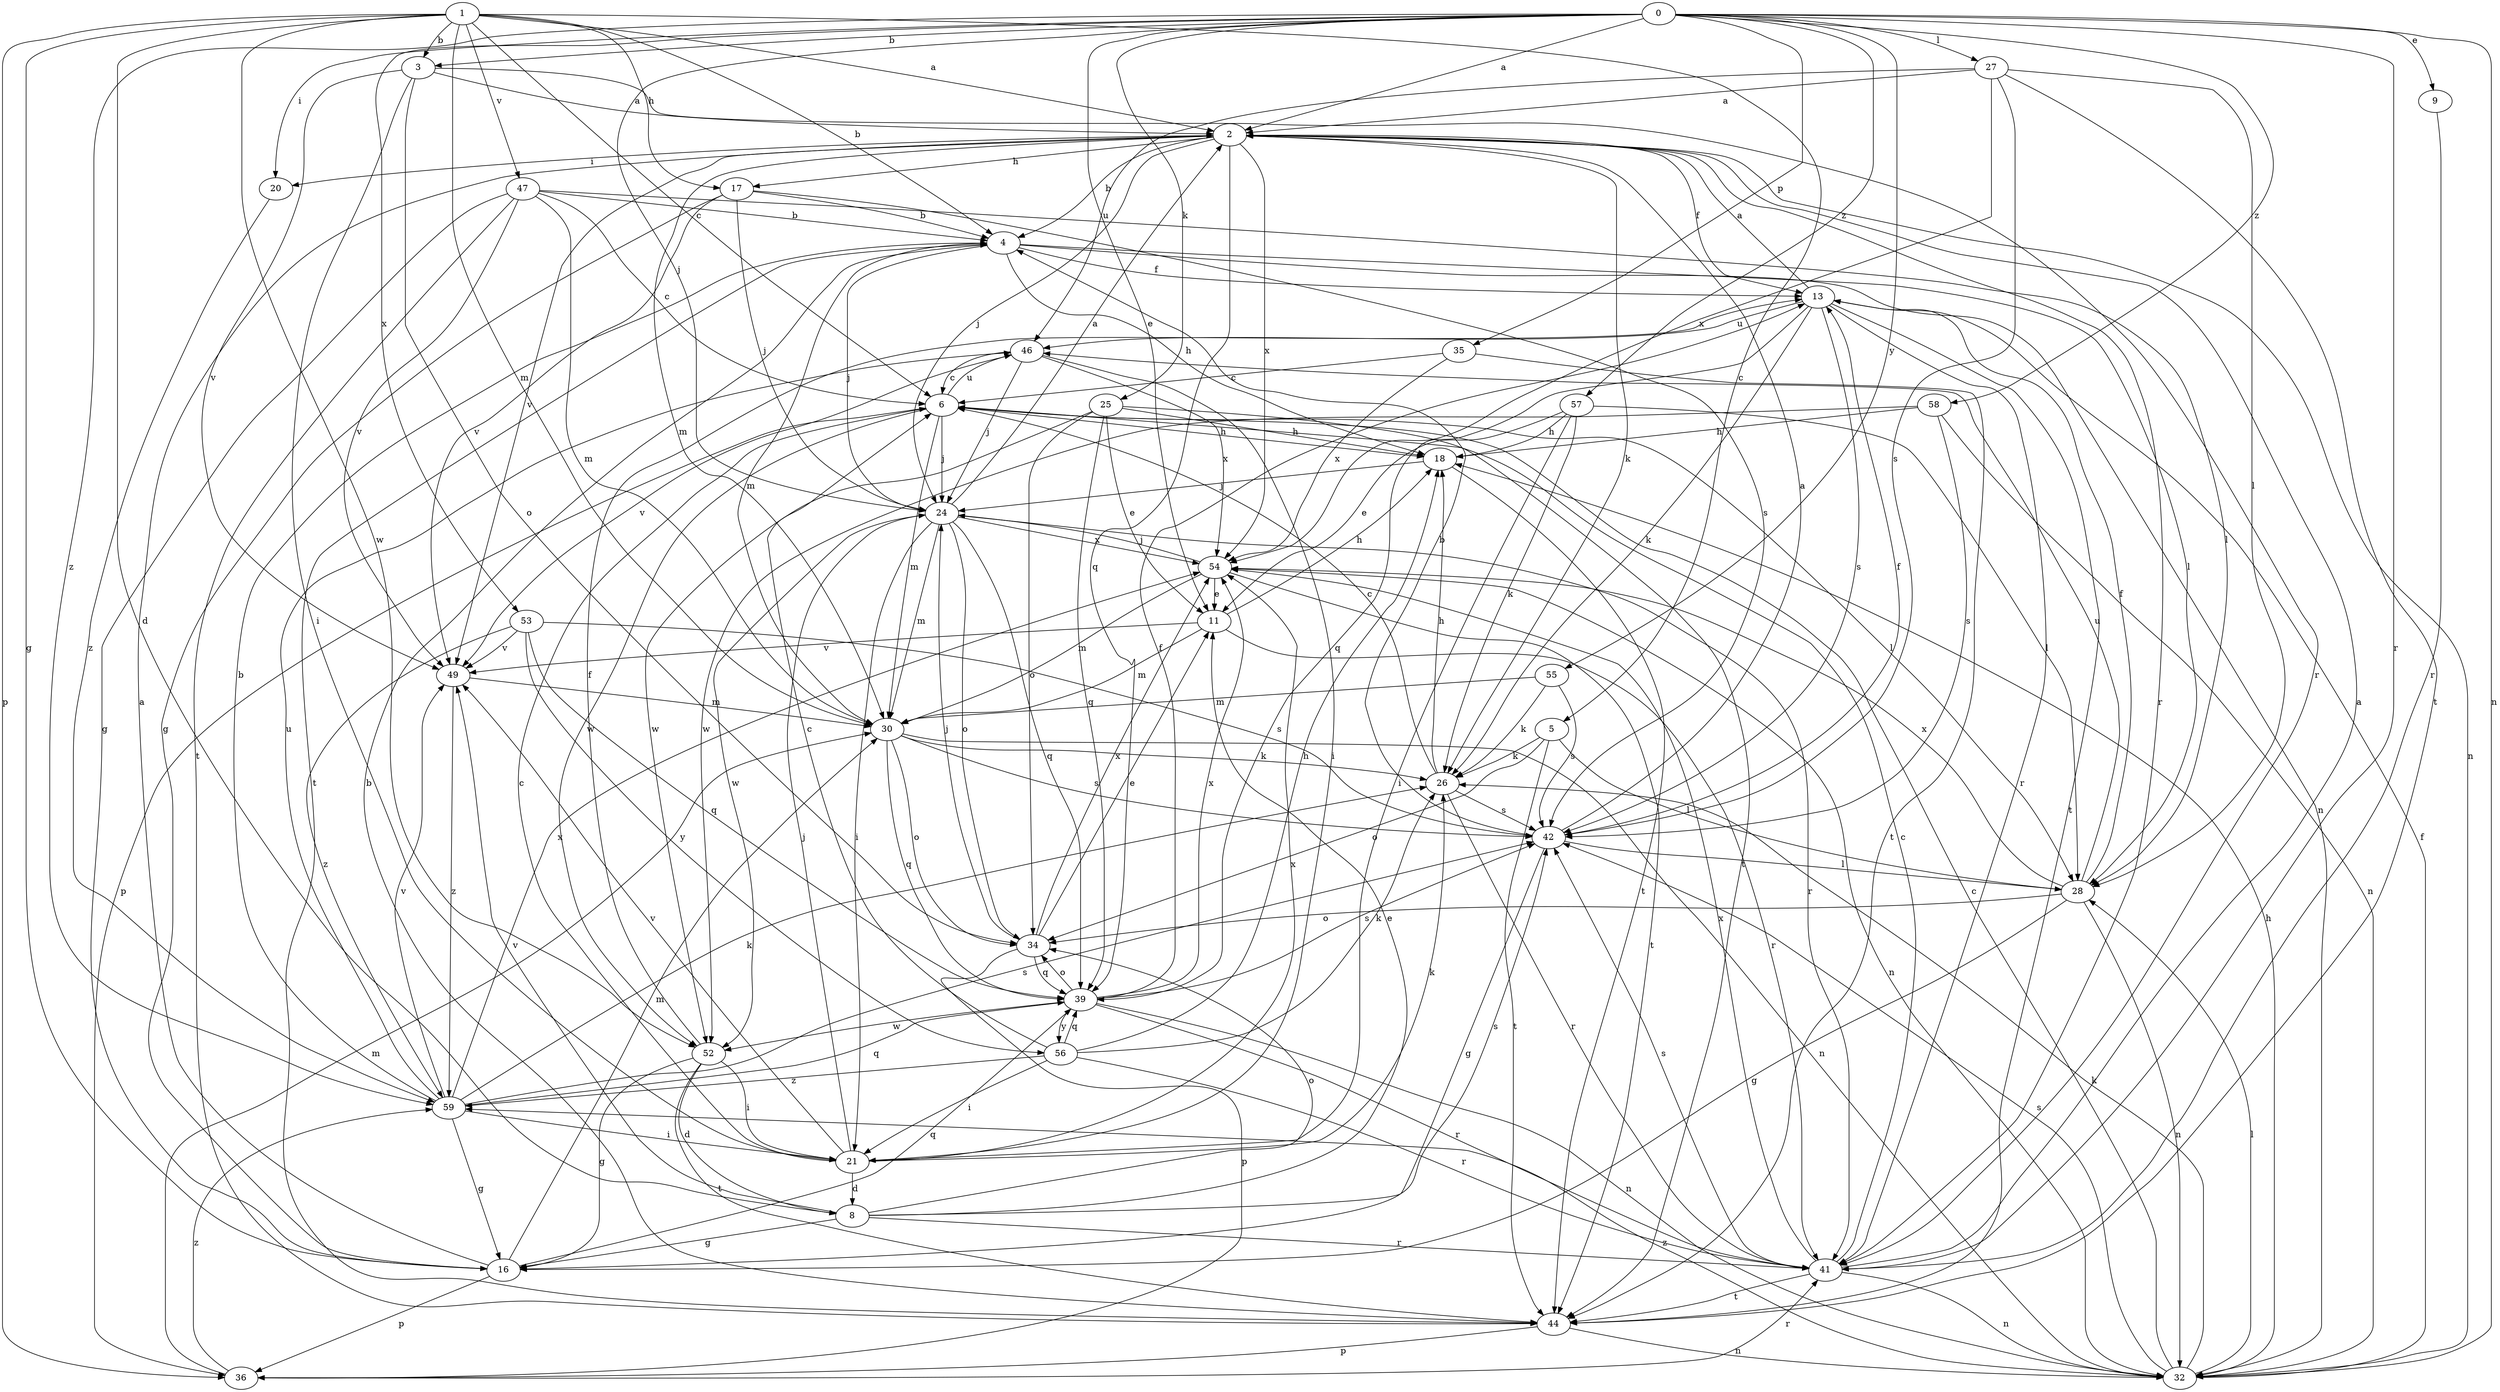 strict digraph  {
0;
1;
2;
3;
4;
5;
6;
8;
9;
11;
13;
16;
17;
18;
20;
21;
24;
25;
26;
27;
28;
30;
32;
34;
35;
36;
39;
41;
42;
44;
46;
47;
49;
52;
53;
54;
55;
56;
57;
58;
59;
0 -> 2  [label=a];
0 -> 3  [label=b];
0 -> 9  [label=e];
0 -> 11  [label=e];
0 -> 20  [label=i];
0 -> 24  [label=j];
0 -> 25  [label=k];
0 -> 27  [label=l];
0 -> 32  [label=n];
0 -> 35  [label=p];
0 -> 41  [label=r];
0 -> 53  [label=x];
0 -> 55  [label=y];
0 -> 57  [label=z];
0 -> 58  [label=z];
0 -> 59  [label=z];
1 -> 2  [label=a];
1 -> 3  [label=b];
1 -> 4  [label=b];
1 -> 5  [label=c];
1 -> 6  [label=c];
1 -> 8  [label=d];
1 -> 16  [label=g];
1 -> 17  [label=h];
1 -> 30  [label=m];
1 -> 36  [label=p];
1 -> 47  [label=v];
1 -> 52  [label=w];
2 -> 4  [label=b];
2 -> 13  [label=f];
2 -> 17  [label=h];
2 -> 20  [label=i];
2 -> 24  [label=j];
2 -> 26  [label=k];
2 -> 30  [label=m];
2 -> 32  [label=n];
2 -> 39  [label=q];
2 -> 41  [label=r];
2 -> 49  [label=v];
2 -> 54  [label=x];
3 -> 2  [label=a];
3 -> 21  [label=i];
3 -> 34  [label=o];
3 -> 41  [label=r];
3 -> 49  [label=v];
4 -> 13  [label=f];
4 -> 18  [label=h];
4 -> 24  [label=j];
4 -> 28  [label=l];
4 -> 30  [label=m];
4 -> 32  [label=n];
4 -> 44  [label=t];
5 -> 26  [label=k];
5 -> 28  [label=l];
5 -> 34  [label=o];
5 -> 44  [label=t];
6 -> 18  [label=h];
6 -> 24  [label=j];
6 -> 28  [label=l];
6 -> 30  [label=m];
6 -> 36  [label=p];
6 -> 46  [label=u];
6 -> 52  [label=w];
8 -> 11  [label=e];
8 -> 16  [label=g];
8 -> 34  [label=o];
8 -> 41  [label=r];
8 -> 42  [label=s];
8 -> 49  [label=v];
9 -> 41  [label=r];
11 -> 18  [label=h];
11 -> 30  [label=m];
11 -> 41  [label=r];
11 -> 49  [label=v];
13 -> 2  [label=a];
13 -> 26  [label=k];
13 -> 39  [label=q];
13 -> 41  [label=r];
13 -> 42  [label=s];
13 -> 44  [label=t];
13 -> 46  [label=u];
16 -> 2  [label=a];
16 -> 30  [label=m];
16 -> 36  [label=p];
16 -> 39  [label=q];
17 -> 4  [label=b];
17 -> 16  [label=g];
17 -> 24  [label=j];
17 -> 42  [label=s];
17 -> 49  [label=v];
18 -> 24  [label=j];
18 -> 44  [label=t];
20 -> 59  [label=z];
21 -> 6  [label=c];
21 -> 8  [label=d];
21 -> 24  [label=j];
21 -> 26  [label=k];
21 -> 49  [label=v];
21 -> 54  [label=x];
24 -> 2  [label=a];
24 -> 21  [label=i];
24 -> 30  [label=m];
24 -> 34  [label=o];
24 -> 39  [label=q];
24 -> 41  [label=r];
24 -> 52  [label=w];
24 -> 54  [label=x];
25 -> 11  [label=e];
25 -> 18  [label=h];
25 -> 34  [label=o];
25 -> 39  [label=q];
25 -> 44  [label=t];
25 -> 52  [label=w];
26 -> 6  [label=c];
26 -> 18  [label=h];
26 -> 41  [label=r];
26 -> 42  [label=s];
27 -> 2  [label=a];
27 -> 28  [label=l];
27 -> 42  [label=s];
27 -> 44  [label=t];
27 -> 46  [label=u];
27 -> 54  [label=x];
28 -> 13  [label=f];
28 -> 16  [label=g];
28 -> 32  [label=n];
28 -> 34  [label=o];
28 -> 46  [label=u];
28 -> 54  [label=x];
30 -> 26  [label=k];
30 -> 32  [label=n];
30 -> 34  [label=o];
30 -> 39  [label=q];
30 -> 42  [label=s];
32 -> 6  [label=c];
32 -> 13  [label=f];
32 -> 18  [label=h];
32 -> 26  [label=k];
32 -> 28  [label=l];
32 -> 42  [label=s];
32 -> 59  [label=z];
34 -> 11  [label=e];
34 -> 24  [label=j];
34 -> 36  [label=p];
34 -> 39  [label=q];
34 -> 54  [label=x];
35 -> 6  [label=c];
35 -> 44  [label=t];
35 -> 54  [label=x];
36 -> 30  [label=m];
36 -> 41  [label=r];
36 -> 59  [label=z];
39 -> 13  [label=f];
39 -> 32  [label=n];
39 -> 34  [label=o];
39 -> 41  [label=r];
39 -> 42  [label=s];
39 -> 52  [label=w];
39 -> 54  [label=x];
39 -> 56  [label=y];
41 -> 2  [label=a];
41 -> 6  [label=c];
41 -> 32  [label=n];
41 -> 42  [label=s];
41 -> 44  [label=t];
41 -> 54  [label=x];
42 -> 2  [label=a];
42 -> 4  [label=b];
42 -> 13  [label=f];
42 -> 16  [label=g];
42 -> 28  [label=l];
44 -> 4  [label=b];
44 -> 32  [label=n];
44 -> 36  [label=p];
46 -> 6  [label=c];
46 -> 21  [label=i];
46 -> 24  [label=j];
46 -> 49  [label=v];
46 -> 54  [label=x];
47 -> 4  [label=b];
47 -> 6  [label=c];
47 -> 16  [label=g];
47 -> 28  [label=l];
47 -> 30  [label=m];
47 -> 44  [label=t];
47 -> 49  [label=v];
49 -> 30  [label=m];
49 -> 59  [label=z];
52 -> 8  [label=d];
52 -> 13  [label=f];
52 -> 16  [label=g];
52 -> 21  [label=i];
52 -> 44  [label=t];
53 -> 39  [label=q];
53 -> 42  [label=s];
53 -> 49  [label=v];
53 -> 56  [label=y];
53 -> 59  [label=z];
54 -> 11  [label=e];
54 -> 24  [label=j];
54 -> 30  [label=m];
54 -> 32  [label=n];
54 -> 44  [label=t];
55 -> 26  [label=k];
55 -> 30  [label=m];
55 -> 42  [label=s];
56 -> 6  [label=c];
56 -> 18  [label=h];
56 -> 21  [label=i];
56 -> 26  [label=k];
56 -> 39  [label=q];
56 -> 41  [label=r];
56 -> 59  [label=z];
57 -> 11  [label=e];
57 -> 18  [label=h];
57 -> 21  [label=i];
57 -> 26  [label=k];
57 -> 28  [label=l];
58 -> 18  [label=h];
58 -> 32  [label=n];
58 -> 42  [label=s];
58 -> 52  [label=w];
59 -> 4  [label=b];
59 -> 16  [label=g];
59 -> 21  [label=i];
59 -> 26  [label=k];
59 -> 39  [label=q];
59 -> 42  [label=s];
59 -> 46  [label=u];
59 -> 49  [label=v];
59 -> 54  [label=x];
}
